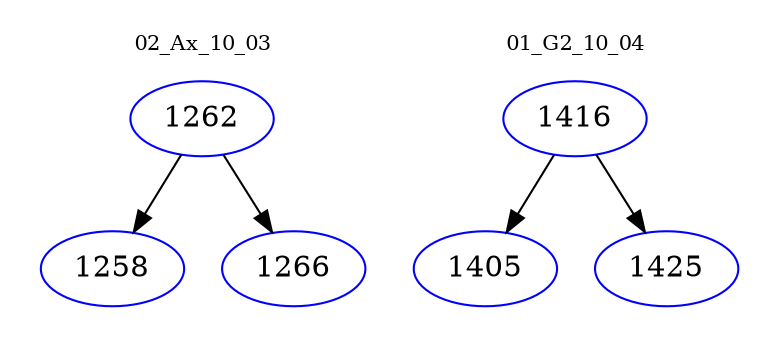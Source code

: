 digraph{
subgraph cluster_0 {
color = white
label = "02_Ax_10_03";
fontsize=10;
T0_1262 [label="1262", color="blue"]
T0_1262 -> T0_1258 [color="black"]
T0_1258 [label="1258", color="blue"]
T0_1262 -> T0_1266 [color="black"]
T0_1266 [label="1266", color="blue"]
}
subgraph cluster_1 {
color = white
label = "01_G2_10_04";
fontsize=10;
T1_1416 [label="1416", color="blue"]
T1_1416 -> T1_1405 [color="black"]
T1_1405 [label="1405", color="blue"]
T1_1416 -> T1_1425 [color="black"]
T1_1425 [label="1425", color="blue"]
}
}
